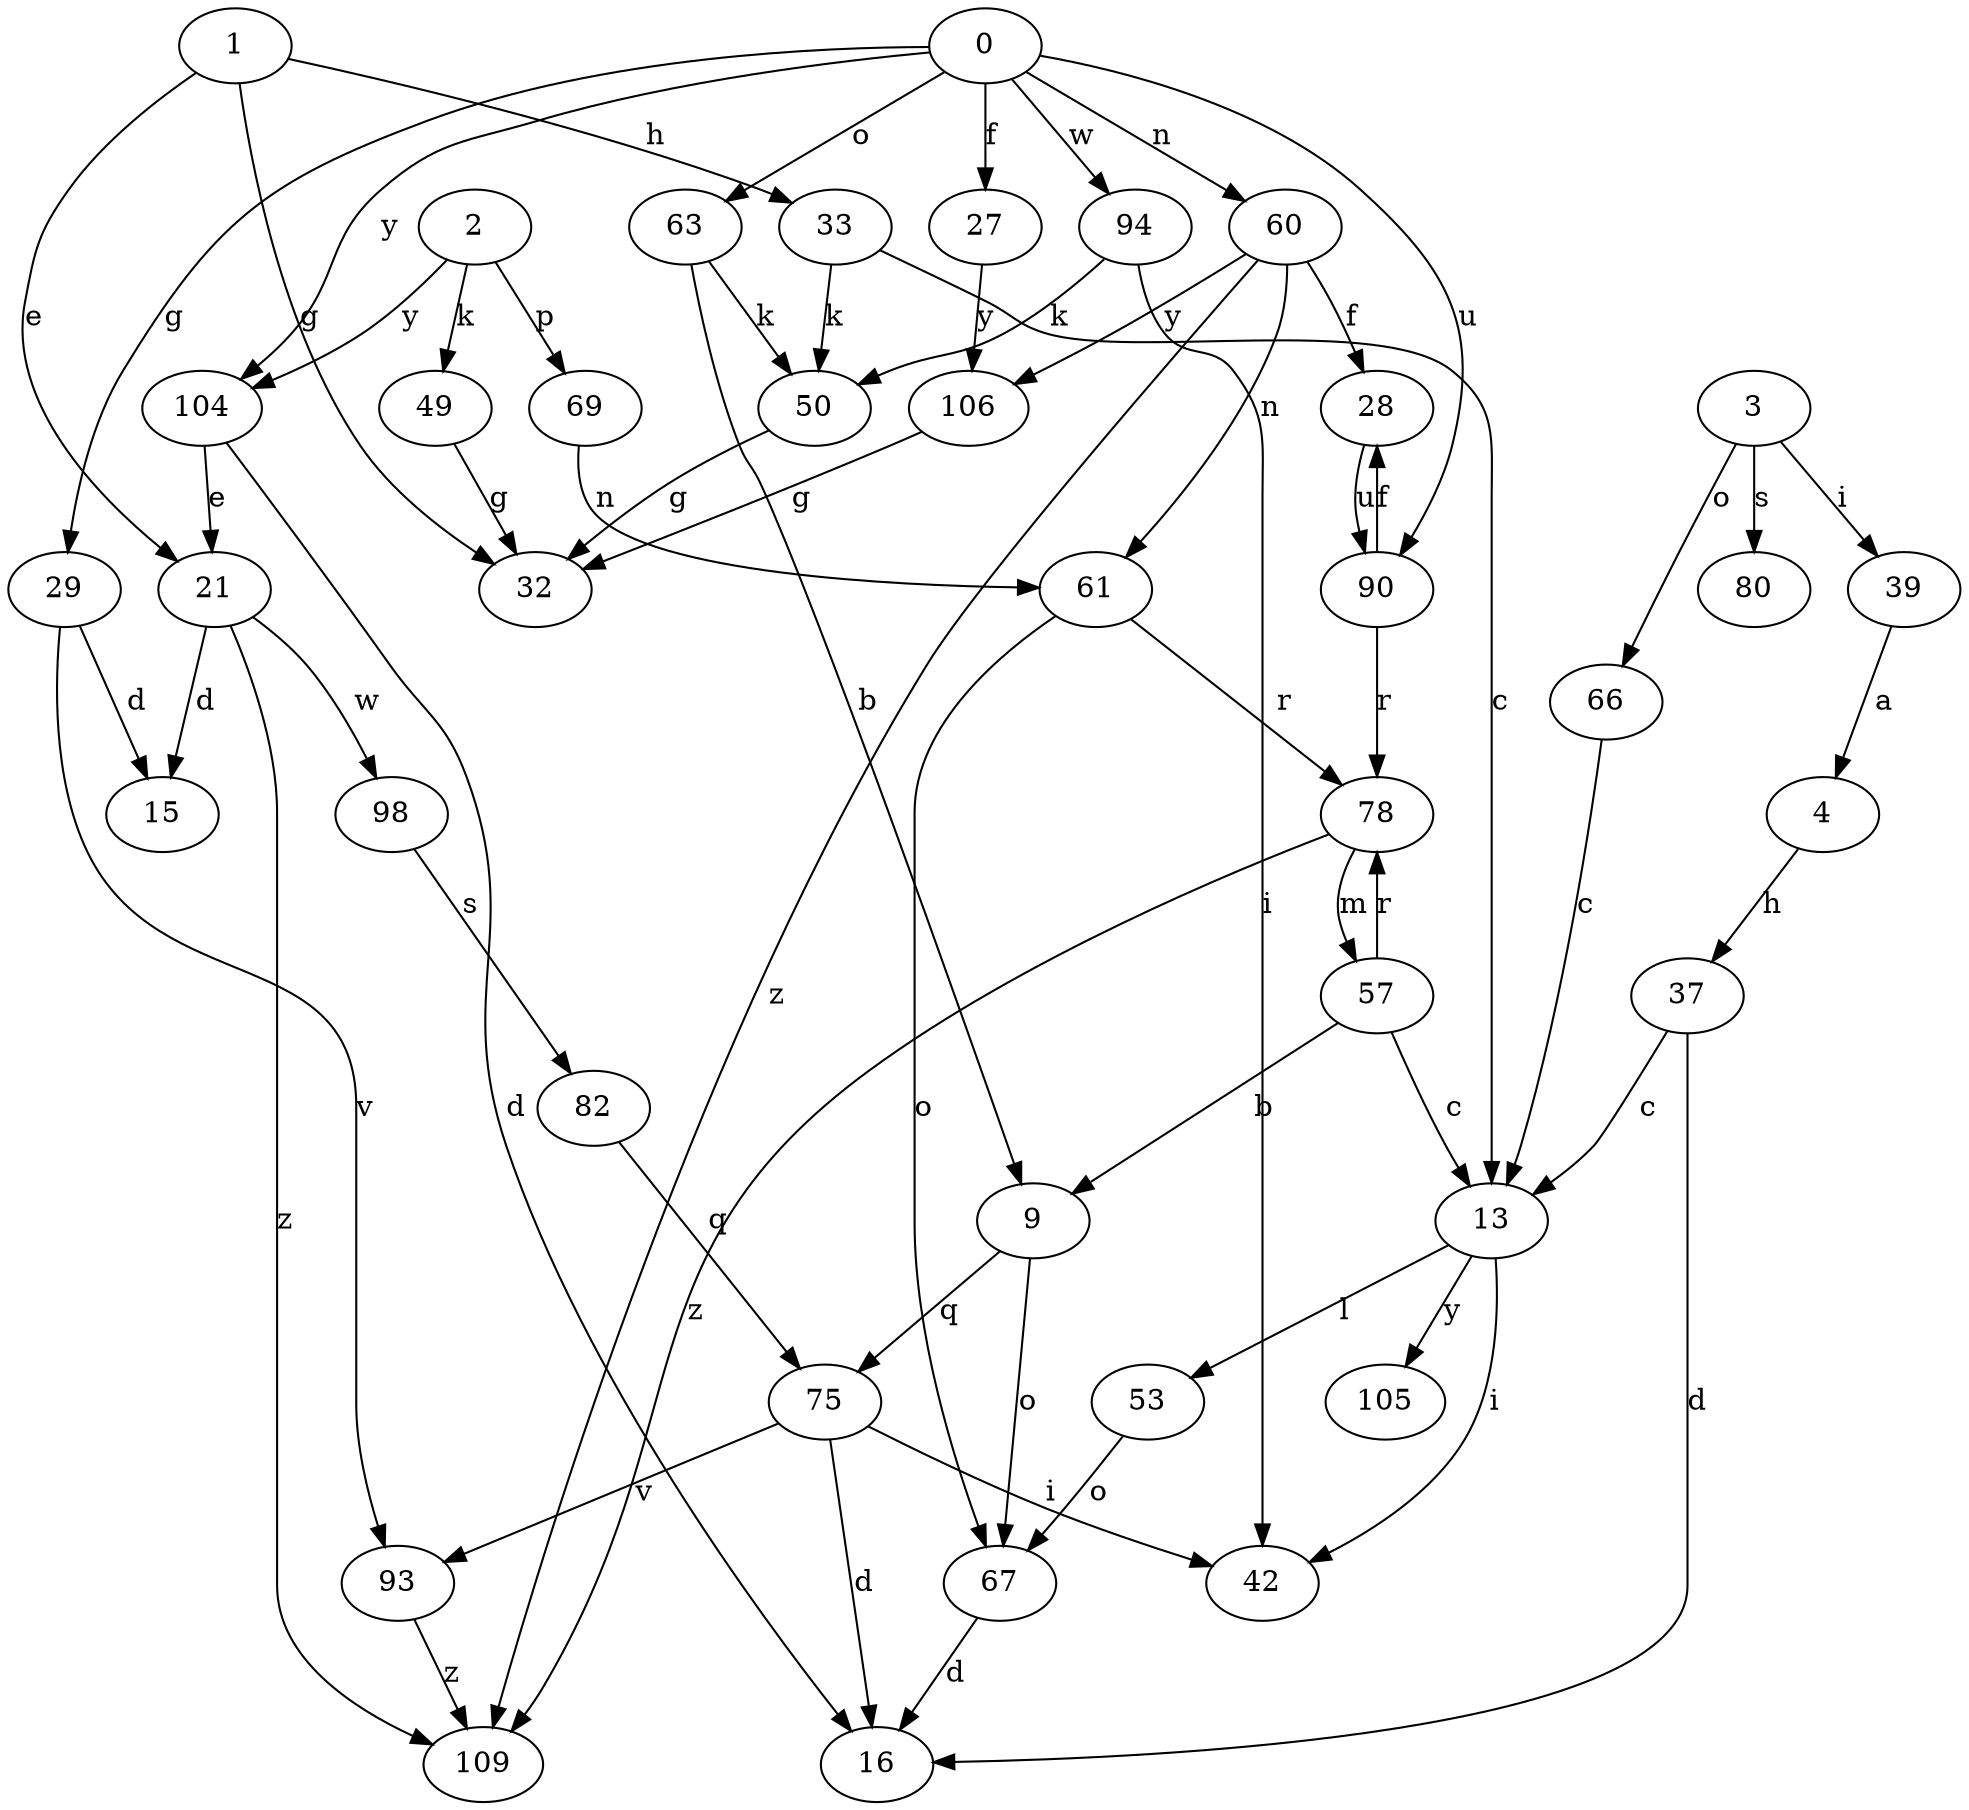 strict digraph  {
0;
1;
2;
3;
4;
9;
13;
15;
16;
21;
27;
28;
29;
32;
33;
37;
39;
42;
49;
50;
53;
57;
60;
61;
63;
66;
67;
69;
75;
78;
80;
82;
90;
93;
94;
98;
104;
105;
106;
109;
0 -> 27  [label=f];
0 -> 29  [label=g];
0 -> 60  [label=n];
0 -> 63  [label=o];
0 -> 90  [label=u];
0 -> 94  [label=w];
0 -> 104  [label=y];
1 -> 21  [label=e];
1 -> 32  [label=g];
1 -> 33  [label=h];
2 -> 49  [label=k];
2 -> 69  [label=p];
2 -> 104  [label=y];
3 -> 39  [label=i];
3 -> 66  [label=o];
3 -> 80  [label=s];
4 -> 37  [label=h];
9 -> 67  [label=o];
9 -> 75  [label=q];
13 -> 42  [label=i];
13 -> 53  [label=l];
13 -> 105  [label=y];
21 -> 15  [label=d];
21 -> 98  [label=w];
21 -> 109  [label=z];
27 -> 106  [label=y];
28 -> 90  [label=u];
29 -> 15  [label=d];
29 -> 93  [label=v];
33 -> 13  [label=c];
33 -> 50  [label=k];
37 -> 13  [label=c];
37 -> 16  [label=d];
39 -> 4  [label=a];
49 -> 32  [label=g];
50 -> 32  [label=g];
53 -> 67  [label=o];
57 -> 9  [label=b];
57 -> 13  [label=c];
57 -> 78  [label=r];
60 -> 28  [label=f];
60 -> 61  [label=n];
60 -> 106  [label=y];
60 -> 109  [label=z];
61 -> 67  [label=o];
61 -> 78  [label=r];
63 -> 9  [label=b];
63 -> 50  [label=k];
66 -> 13  [label=c];
67 -> 16  [label=d];
69 -> 61  [label=n];
75 -> 16  [label=d];
75 -> 42  [label=i];
75 -> 93  [label=v];
78 -> 57  [label=m];
78 -> 109  [label=z];
82 -> 75  [label=q];
90 -> 28  [label=f];
90 -> 78  [label=r];
93 -> 109  [label=z];
94 -> 42  [label=i];
94 -> 50  [label=k];
98 -> 82  [label=s];
104 -> 16  [label=d];
104 -> 21  [label=e];
106 -> 32  [label=g];
}

